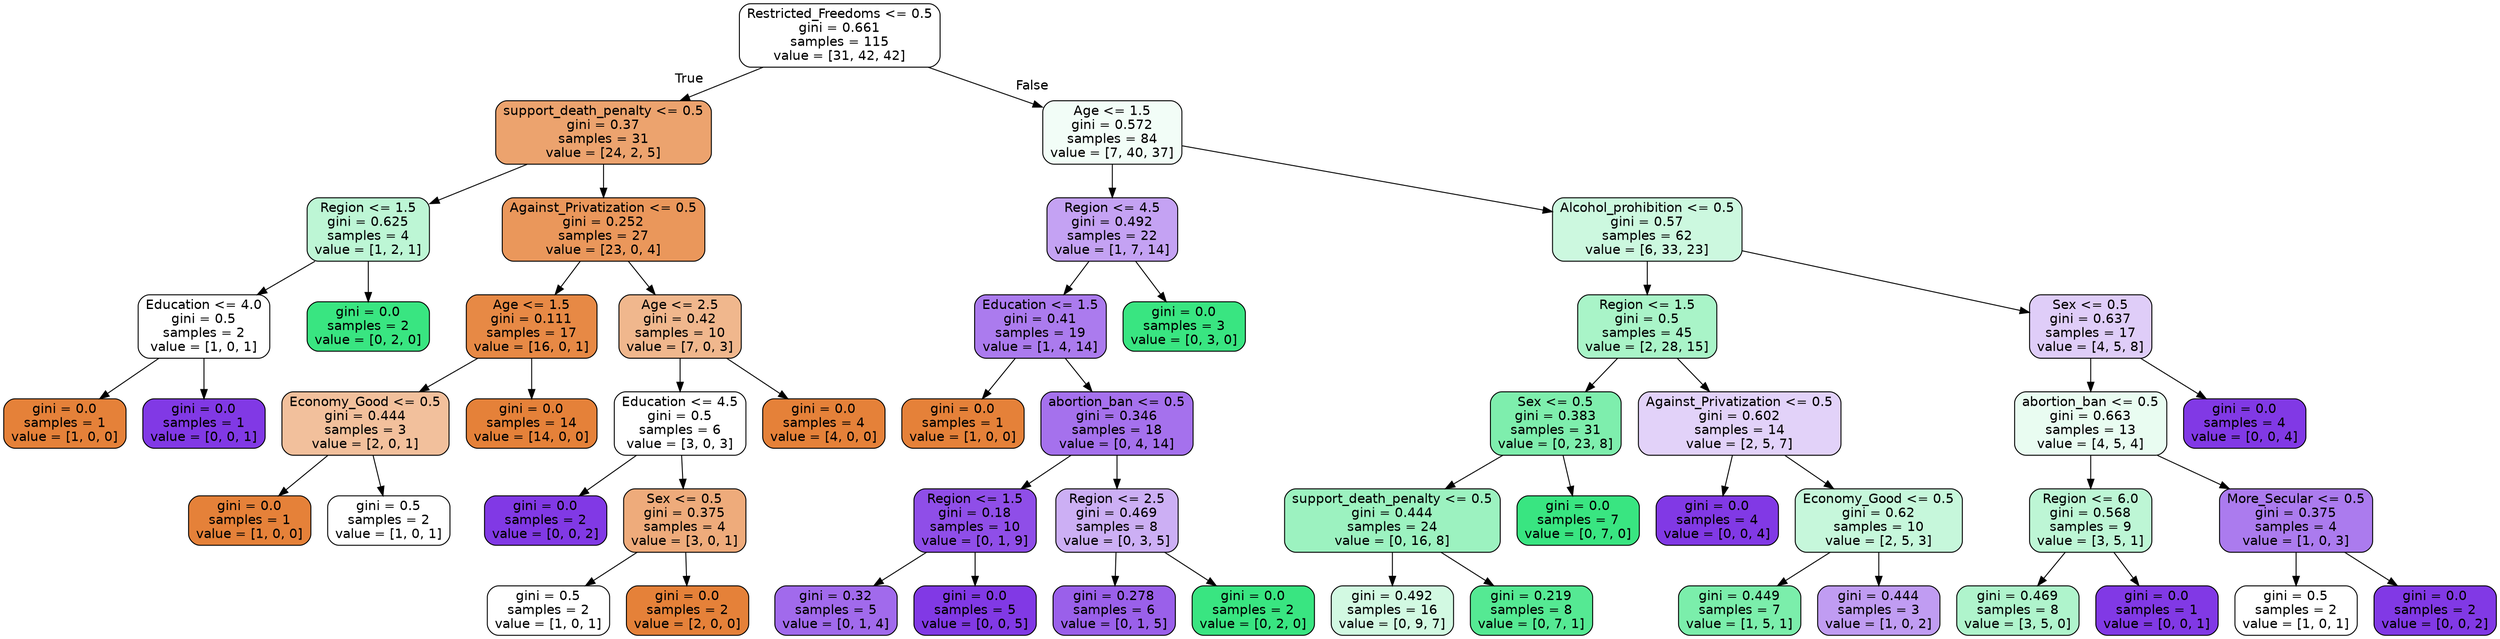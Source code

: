 digraph Tree {
node [shape=box, style="filled, rounded", color="black", fontname=helvetica] ;
edge [fontname=helvetica] ;
0 [label="Restricted_Freedoms <= 0.5\ngini = 0.661\nsamples = 115\nvalue = [31, 42, 42]", fillcolor="#39e58100"] ;
1 [label="support_death_penalty <= 0.5\ngini = 0.37\nsamples = 31\nvalue = [24, 2, 5]", fillcolor="#e58139ba"] ;
0 -> 1 [labeldistance=2.5, labelangle=45, headlabel="True"] ;
2 [label="Region <= 1.5\ngini = 0.625\nsamples = 4\nvalue = [1, 2, 1]", fillcolor="#39e58155"] ;
1 -> 2 ;
3 [label="Education <= 4.0\ngini = 0.5\nsamples = 2\nvalue = [1, 0, 1]", fillcolor="#e5813900"] ;
2 -> 3 ;
4 [label="gini = 0.0\nsamples = 1\nvalue = [1, 0, 0]", fillcolor="#e58139ff"] ;
3 -> 4 ;
5 [label="gini = 0.0\nsamples = 1\nvalue = [0, 0, 1]", fillcolor="#8139e5ff"] ;
3 -> 5 ;
6 [label="gini = 0.0\nsamples = 2\nvalue = [0, 2, 0]", fillcolor="#39e581ff"] ;
2 -> 6 ;
7 [label="Against_Privatization <= 0.5\ngini = 0.252\nsamples = 27\nvalue = [23, 0, 4]", fillcolor="#e58139d3"] ;
1 -> 7 ;
8 [label="Age <= 1.5\ngini = 0.111\nsamples = 17\nvalue = [16, 0, 1]", fillcolor="#e58139ef"] ;
7 -> 8 ;
9 [label="Economy_Good <= 0.5\ngini = 0.444\nsamples = 3\nvalue = [2, 0, 1]", fillcolor="#e581397f"] ;
8 -> 9 ;
10 [label="gini = 0.0\nsamples = 1\nvalue = [1, 0, 0]", fillcolor="#e58139ff"] ;
9 -> 10 ;
11 [label="gini = 0.5\nsamples = 2\nvalue = [1, 0, 1]", fillcolor="#e5813900"] ;
9 -> 11 ;
12 [label="gini = 0.0\nsamples = 14\nvalue = [14, 0, 0]", fillcolor="#e58139ff"] ;
8 -> 12 ;
13 [label="Age <= 2.5\ngini = 0.42\nsamples = 10\nvalue = [7, 0, 3]", fillcolor="#e5813992"] ;
7 -> 13 ;
14 [label="Education <= 4.5\ngini = 0.5\nsamples = 6\nvalue = [3, 0, 3]", fillcolor="#e5813900"] ;
13 -> 14 ;
15 [label="gini = 0.0\nsamples = 2\nvalue = [0, 0, 2]", fillcolor="#8139e5ff"] ;
14 -> 15 ;
16 [label="Sex <= 0.5\ngini = 0.375\nsamples = 4\nvalue = [3, 0, 1]", fillcolor="#e58139aa"] ;
14 -> 16 ;
17 [label="gini = 0.5\nsamples = 2\nvalue = [1, 0, 1]", fillcolor="#e5813900"] ;
16 -> 17 ;
18 [label="gini = 0.0\nsamples = 2\nvalue = [2, 0, 0]", fillcolor="#e58139ff"] ;
16 -> 18 ;
19 [label="gini = 0.0\nsamples = 4\nvalue = [4, 0, 0]", fillcolor="#e58139ff"] ;
13 -> 19 ;
20 [label="Age <= 1.5\ngini = 0.572\nsamples = 84\nvalue = [7, 40, 37]", fillcolor="#39e58110"] ;
0 -> 20 [labeldistance=2.5, labelangle=-45, headlabel="False"] ;
21 [label="Region <= 4.5\ngini = 0.492\nsamples = 22\nvalue = [1, 7, 14]", fillcolor="#8139e577"] ;
20 -> 21 ;
22 [label="Education <= 1.5\ngini = 0.41\nsamples = 19\nvalue = [1, 4, 14]", fillcolor="#8139e5aa"] ;
21 -> 22 ;
23 [label="gini = 0.0\nsamples = 1\nvalue = [1, 0, 0]", fillcolor="#e58139ff"] ;
22 -> 23 ;
24 [label="abortion_ban <= 0.5\ngini = 0.346\nsamples = 18\nvalue = [0, 4, 14]", fillcolor="#8139e5b6"] ;
22 -> 24 ;
25 [label="Region <= 1.5\ngini = 0.18\nsamples = 10\nvalue = [0, 1, 9]", fillcolor="#8139e5e3"] ;
24 -> 25 ;
26 [label="gini = 0.32\nsamples = 5\nvalue = [0, 1, 4]", fillcolor="#8139e5bf"] ;
25 -> 26 ;
27 [label="gini = 0.0\nsamples = 5\nvalue = [0, 0, 5]", fillcolor="#8139e5ff"] ;
25 -> 27 ;
28 [label="Region <= 2.5\ngini = 0.469\nsamples = 8\nvalue = [0, 3, 5]", fillcolor="#8139e566"] ;
24 -> 28 ;
29 [label="gini = 0.278\nsamples = 6\nvalue = [0, 1, 5]", fillcolor="#8139e5cc"] ;
28 -> 29 ;
30 [label="gini = 0.0\nsamples = 2\nvalue = [0, 2, 0]", fillcolor="#39e581ff"] ;
28 -> 30 ;
31 [label="gini = 0.0\nsamples = 3\nvalue = [0, 3, 0]", fillcolor="#39e581ff"] ;
21 -> 31 ;
32 [label="Alcohol_prohibition <= 0.5\ngini = 0.57\nsamples = 62\nvalue = [6, 33, 23]", fillcolor="#39e58141"] ;
20 -> 32 ;
33 [label="Region <= 1.5\ngini = 0.5\nsamples = 45\nvalue = [2, 28, 15]", fillcolor="#39e5816e"] ;
32 -> 33 ;
34 [label="Sex <= 0.5\ngini = 0.383\nsamples = 31\nvalue = [0, 23, 8]", fillcolor="#39e581a6"] ;
33 -> 34 ;
35 [label="support_death_penalty <= 0.5\ngini = 0.444\nsamples = 24\nvalue = [0, 16, 8]", fillcolor="#39e5817f"] ;
34 -> 35 ;
36 [label="gini = 0.492\nsamples = 16\nvalue = [0, 9, 7]", fillcolor="#39e58139"] ;
35 -> 36 ;
37 [label="gini = 0.219\nsamples = 8\nvalue = [0, 7, 1]", fillcolor="#39e581db"] ;
35 -> 37 ;
38 [label="gini = 0.0\nsamples = 7\nvalue = [0, 7, 0]", fillcolor="#39e581ff"] ;
34 -> 38 ;
39 [label="Against_Privatization <= 0.5\ngini = 0.602\nsamples = 14\nvalue = [2, 5, 7]", fillcolor="#8139e539"] ;
33 -> 39 ;
40 [label="gini = 0.0\nsamples = 4\nvalue = [0, 0, 4]", fillcolor="#8139e5ff"] ;
39 -> 40 ;
41 [label="Economy_Good <= 0.5\ngini = 0.62\nsamples = 10\nvalue = [2, 5, 3]", fillcolor="#39e58149"] ;
39 -> 41 ;
42 [label="gini = 0.449\nsamples = 7\nvalue = [1, 5, 1]", fillcolor="#39e581aa"] ;
41 -> 42 ;
43 [label="gini = 0.444\nsamples = 3\nvalue = [1, 0, 2]", fillcolor="#8139e57f"] ;
41 -> 43 ;
44 [label="Sex <= 0.5\ngini = 0.637\nsamples = 17\nvalue = [4, 5, 8]", fillcolor="#8139e540"] ;
32 -> 44 ;
45 [label="abortion_ban <= 0.5\ngini = 0.663\nsamples = 13\nvalue = [4, 5, 4]", fillcolor="#39e5811c"] ;
44 -> 45 ;
46 [label="Region <= 6.0\ngini = 0.568\nsamples = 9\nvalue = [3, 5, 1]", fillcolor="#39e58155"] ;
45 -> 46 ;
47 [label="gini = 0.469\nsamples = 8\nvalue = [3, 5, 0]", fillcolor="#39e58166"] ;
46 -> 47 ;
48 [label="gini = 0.0\nsamples = 1\nvalue = [0, 0, 1]", fillcolor="#8139e5ff"] ;
46 -> 48 ;
49 [label="More_Secular <= 0.5\ngini = 0.375\nsamples = 4\nvalue = [1, 0, 3]", fillcolor="#8139e5aa"] ;
45 -> 49 ;
50 [label="gini = 0.5\nsamples = 2\nvalue = [1, 0, 1]", fillcolor="#e5813900"] ;
49 -> 50 ;
51 [label="gini = 0.0\nsamples = 2\nvalue = [0, 0, 2]", fillcolor="#8139e5ff"] ;
49 -> 51 ;
52 [label="gini = 0.0\nsamples = 4\nvalue = [0, 0, 4]", fillcolor="#8139e5ff"] ;
44 -> 52 ;
}